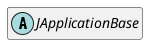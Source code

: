 @startuml
set namespaceSeparator \\
hide members
hide << alias >> circle

abstract class JApplicationBase
@enduml
